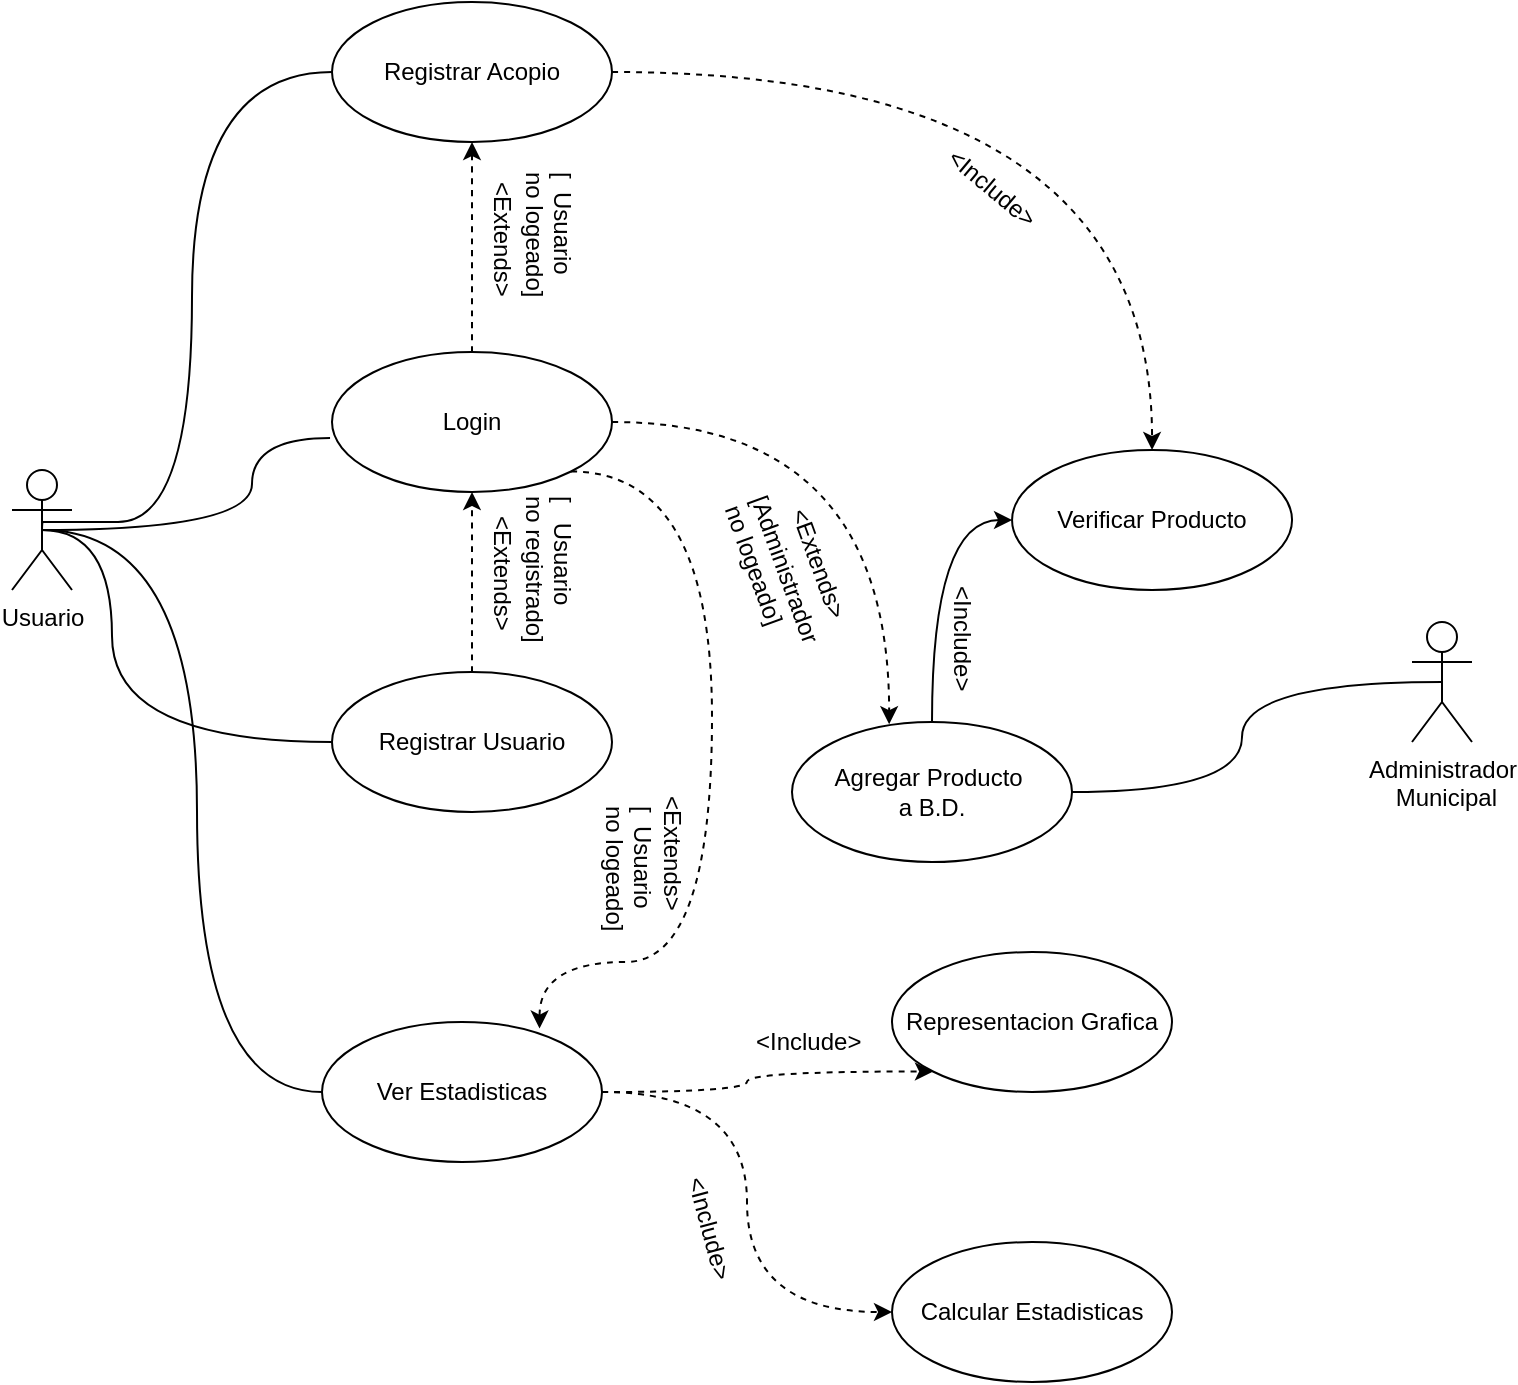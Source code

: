<mxfile version="10.6.7" type="google"><diagram id="nZCXXCtA39oN1x8f1LgC" name="Page-1"><mxGraphModel dx="1200" dy="646" grid="1" gridSize="10" guides="1" tooltips="1" connect="1" arrows="1" fold="1" page="1" pageScale="1" pageWidth="827" pageHeight="1169" math="0" shadow="0"><root><mxCell id="0"/><mxCell id="1" parent="0"/><mxCell id="S8mFRPgBjVTuMKwwFq9c-46" style="edgeStyle=orthogonalEdgeStyle;curved=1;rounded=0;orthogonalLoop=1;jettySize=auto;html=1;exitX=0.5;exitY=0.5;exitDx=0;exitDy=0;exitPerimeter=0;endArrow=none;endFill=0;entryX=0;entryY=0.5;entryDx=0;entryDy=0;" parent="1" source="S8mFRPgBjVTuMKwwFq9c-1" target="S8mFRPgBjVTuMKwwFq9c-13" edge="1"><mxGeometry relative="1" as="geometry"><mxPoint x="190" y="119.765" as="targetPoint"/><Array as="points"><mxPoint x="56" y="350"/><mxPoint x="130" y="350"/><mxPoint x="130" y="124"/></Array></mxGeometry></mxCell><mxCell id="S8mFRPgBjVTuMKwwFq9c-47" style="edgeStyle=orthogonalEdgeStyle;curved=1;rounded=0;orthogonalLoop=1;jettySize=auto;html=1;exitX=0.5;exitY=0.5;exitDx=0;exitDy=0;exitPerimeter=0;entryX=-0.007;entryY=0.614;entryDx=0;entryDy=0;endArrow=none;endFill=0;entryPerimeter=0;" parent="1" source="S8mFRPgBjVTuMKwwFq9c-1" target="S8mFRPgBjVTuMKwwFq9c-15" edge="1"><mxGeometry relative="1" as="geometry"><Array as="points"><mxPoint x="160" y="354"/><mxPoint x="160" y="308"/></Array></mxGeometry></mxCell><mxCell id="S8mFRPgBjVTuMKwwFq9c-48" style="edgeStyle=orthogonalEdgeStyle;curved=1;rounded=0;orthogonalLoop=1;jettySize=auto;html=1;exitX=0.5;exitY=0.5;exitDx=0;exitDy=0;exitPerimeter=0;entryX=0;entryY=0.5;entryDx=0;entryDy=0;endArrow=none;endFill=0;" parent="1" source="S8mFRPgBjVTuMKwwFq9c-1" target="S8mFRPgBjVTuMKwwFq9c-17" edge="1"><mxGeometry relative="1" as="geometry"><Array as="points"><mxPoint x="90" y="354"/><mxPoint x="90" y="460"/></Array></mxGeometry></mxCell><mxCell id="S8mFRPgBjVTuMKwwFq9c-55" style="edgeStyle=orthogonalEdgeStyle;curved=1;rounded=0;orthogonalLoop=1;jettySize=auto;html=1;exitX=0.5;exitY=0.5;exitDx=0;exitDy=0;exitPerimeter=0;entryX=0;entryY=0.5;entryDx=0;entryDy=0;endArrow=none;endFill=0;" parent="1" source="S8mFRPgBjVTuMKwwFq9c-1" target="S8mFRPgBjVTuMKwwFq9c-54" edge="1"><mxGeometry relative="1" as="geometry"/></mxCell><mxCell id="S8mFRPgBjVTuMKwwFq9c-1" value="Usuario&lt;br&gt;&lt;br&gt;" style="shape=umlActor;verticalLabelPosition=bottom;labelBackgroundColor=#ffffff;verticalAlign=top;html=1;outlineConnect=0;" parent="1" vertex="1"><mxGeometry x="40" y="324" width="30" height="60" as="geometry"/></mxCell><mxCell id="S8mFRPgBjVTuMKwwFq9c-49" style="edgeStyle=orthogonalEdgeStyle;curved=1;rounded=0;orthogonalLoop=1;jettySize=auto;html=1;exitX=0.5;exitY=0.5;exitDx=0;exitDy=0;exitPerimeter=0;entryX=1;entryY=0.5;entryDx=0;entryDy=0;endArrow=none;endFill=0;" parent="1" source="S8mFRPgBjVTuMKwwFq9c-2" target="S8mFRPgBjVTuMKwwFq9c-19" edge="1"><mxGeometry relative="1" as="geometry"/></mxCell><mxCell id="S8mFRPgBjVTuMKwwFq9c-2" value="Administrador&lt;br&gt;&amp;nbsp;Municipal" style="shape=umlActor;verticalLabelPosition=bottom;labelBackgroundColor=#ffffff;verticalAlign=top;html=1;outlineConnect=0;" parent="1" vertex="1"><mxGeometry x="740" y="400" width="30" height="60" as="geometry"/></mxCell><mxCell id="Sb2EvMweQNcnQHs8DPPV-1" style="edgeStyle=orthogonalEdgeStyle;orthogonalLoop=1;jettySize=auto;html=1;exitX=1;exitY=0.5;exitDx=0;exitDy=0;curved=1;dashed=1;" edge="1" parent="1" source="S8mFRPgBjVTuMKwwFq9c-13" target="S8mFRPgBjVTuMKwwFq9c-18"><mxGeometry relative="1" as="geometry"/></mxCell><mxCell id="S8mFRPgBjVTuMKwwFq9c-13" value="Registrar Acopio" style="ellipse;whiteSpace=wrap;html=1;" parent="1" vertex="1"><mxGeometry x="200" y="90" width="140" height="70" as="geometry"/></mxCell><mxCell id="S8mFRPgBjVTuMKwwFq9c-31" style="edgeStyle=orthogonalEdgeStyle;curved=1;rounded=0;orthogonalLoop=1;jettySize=auto;html=1;exitX=0.5;exitY=0;exitDx=0;exitDy=0;entryX=0.5;entryY=1;entryDx=0;entryDy=0;dashed=1;" parent="1" source="S8mFRPgBjVTuMKwwFq9c-15" target="S8mFRPgBjVTuMKwwFq9c-13" edge="1"><mxGeometry relative="1" as="geometry"><Array as="points"><mxPoint x="270" y="240"/><mxPoint x="270" y="240"/></Array></mxGeometry></mxCell><mxCell id="S8mFRPgBjVTuMKwwFq9c-57" style="edgeStyle=orthogonalEdgeStyle;curved=1;rounded=0;orthogonalLoop=1;jettySize=auto;html=1;exitX=1;exitY=1;exitDx=0;exitDy=0;entryX=0.777;entryY=0.047;entryDx=0;entryDy=0;endArrow=classic;endFill=1;dashed=1;entryPerimeter=0;" parent="1" source="S8mFRPgBjVTuMKwwFq9c-15" target="S8mFRPgBjVTuMKwwFq9c-54" edge="1"><mxGeometry relative="1" as="geometry"><Array as="points"><mxPoint x="390" y="324"/><mxPoint x="390" y="570"/><mxPoint x="304" y="570"/></Array></mxGeometry></mxCell><mxCell id="0f28ULiRSirDS1LaQTf6-1" style="edgeStyle=orthogonalEdgeStyle;rounded=0;orthogonalLoop=1;jettySize=auto;html=1;exitX=1;exitY=0.5;exitDx=0;exitDy=0;entryX=0.347;entryY=0.016;entryDx=0;entryDy=0;entryPerimeter=0;dashed=1;curved=1;" parent="1" source="S8mFRPgBjVTuMKwwFq9c-15" target="S8mFRPgBjVTuMKwwFq9c-19" edge="1"><mxGeometry relative="1" as="geometry"/></mxCell><mxCell id="S8mFRPgBjVTuMKwwFq9c-15" value="Login" style="ellipse;whiteSpace=wrap;html=1;" parent="1" vertex="1"><mxGeometry x="200" y="265" width="140" height="70" as="geometry"/></mxCell><mxCell id="S8mFRPgBjVTuMKwwFq9c-29" style="edgeStyle=orthogonalEdgeStyle;rounded=0;orthogonalLoop=1;jettySize=auto;html=1;exitX=0.5;exitY=0;exitDx=0;exitDy=0;entryX=0.5;entryY=1;entryDx=0;entryDy=0;curved=1;dashed=1;" parent="1" source="S8mFRPgBjVTuMKwwFq9c-17" target="S8mFRPgBjVTuMKwwFq9c-15" edge="1"><mxGeometry relative="1" as="geometry"><Array as="points"><mxPoint x="270" y="390"/><mxPoint x="270" y="390"/></Array></mxGeometry></mxCell><mxCell id="S8mFRPgBjVTuMKwwFq9c-17" value="Registrar Usuario" style="ellipse;whiteSpace=wrap;html=1;" parent="1" vertex="1"><mxGeometry x="200" y="425" width="140" height="70" as="geometry"/></mxCell><mxCell id="S8mFRPgBjVTuMKwwFq9c-18" value="Verificar Producto" style="ellipse;whiteSpace=wrap;html=1;" parent="1" vertex="1"><mxGeometry x="540.029" y="314" width="140" height="70" as="geometry"/></mxCell><mxCell id="S8mFRPgBjVTuMKwwFq9c-50" style="edgeStyle=orthogonalEdgeStyle;curved=1;rounded=0;orthogonalLoop=1;jettySize=auto;html=1;exitX=0.5;exitY=0;exitDx=0;exitDy=0;entryX=0;entryY=0.5;entryDx=0;entryDy=0;endArrow=classic;endFill=1;" parent="1" source="S8mFRPgBjVTuMKwwFq9c-19" target="S8mFRPgBjVTuMKwwFq9c-18" edge="1"><mxGeometry relative="1" as="geometry"/></mxCell><mxCell id="S8mFRPgBjVTuMKwwFq9c-19" value="Agregar Producto&amp;nbsp;&lt;br&gt;a B.D.&lt;br&gt;" style="ellipse;whiteSpace=wrap;html=1;" parent="1" vertex="1"><mxGeometry x="430" y="450" width="140" height="70" as="geometry"/></mxCell><mxCell id="S8mFRPgBjVTuMKwwFq9c-27" value="&amp;lt;Extends&amp;gt;" style="text;html=1;resizable=0;points=[];autosize=1;align=left;verticalAlign=top;spacingTop=-4;rotation=90;" parent="1" vertex="1"><mxGeometry x="250" y="203" width="70" height="20" as="geometry"/></mxCell><mxCell id="S8mFRPgBjVTuMKwwFq9c-28" value="[&amp;nbsp; Usuario &lt;br&gt;no logeado]" style="text;html=1;resizable=0;points=[];autosize=1;align=left;verticalAlign=top;spacingTop=-4;rotation=90;strokeColor=none;fillColor=none;" parent="1" vertex="1"><mxGeometry x="270" y="198" width="80" height="30" as="geometry"/></mxCell><mxCell id="S8mFRPgBjVTuMKwwFq9c-34" value="&amp;lt;Extends&amp;gt;" style="text;html=1;resizable=0;points=[];autosize=1;align=left;verticalAlign=top;spacingTop=-4;rotation=90;" parent="1" vertex="1"><mxGeometry x="250" y="370" width="70" height="20" as="geometry"/></mxCell><mxCell id="S8mFRPgBjVTuMKwwFq9c-35" value="[&amp;nbsp; &amp;nbsp;Usuario&amp;nbsp;&lt;br&gt;no registrado]&lt;br&gt;" style="text;html=1;resizable=0;points=[];autosize=1;align=left;verticalAlign=top;spacingTop=-4;rotation=90;" parent="1" vertex="1"><mxGeometry x="265" y="365" width="90" height="30" as="geometry"/></mxCell><mxCell id="S8mFRPgBjVTuMKwwFq9c-44" value="&amp;lt;Include&amp;gt;" style="text;html=1;resizable=0;points=[];autosize=1;align=left;verticalAlign=top;spacingTop=-4;rotation=40;" parent="1" vertex="1"><mxGeometry x="500" y="178" width="70" height="20" as="geometry"/></mxCell><mxCell id="S8mFRPgBjVTuMKwwFq9c-51" value="&amp;lt;Include&amp;gt;" style="text;html=1;resizable=0;points=[];autosize=1;align=left;verticalAlign=top;spacingTop=-4;rotation=90;direction=south;" parent="1" vertex="1"><mxGeometry x="480" y="355" width="20" height="70" as="geometry"/></mxCell><mxCell id="S8mFRPgBjVTuMKwwFq9c-66" style="edgeStyle=orthogonalEdgeStyle;curved=1;rounded=0;orthogonalLoop=1;jettySize=auto;html=1;exitX=1;exitY=0.5;exitDx=0;exitDy=0;entryX=0;entryY=1;entryDx=0;entryDy=0;dashed=1;endArrow=classic;endFill=1;" parent="1" source="S8mFRPgBjVTuMKwwFq9c-54" target="S8mFRPgBjVTuMKwwFq9c-64" edge="1"><mxGeometry relative="1" as="geometry"/></mxCell><mxCell id="S8mFRPgBjVTuMKwwFq9c-67" style="edgeStyle=orthogonalEdgeStyle;curved=1;rounded=0;orthogonalLoop=1;jettySize=auto;html=1;exitX=1;exitY=0.5;exitDx=0;exitDy=0;entryX=0;entryY=0.5;entryDx=0;entryDy=0;dashed=1;endArrow=classic;endFill=1;" parent="1" source="S8mFRPgBjVTuMKwwFq9c-54" target="S8mFRPgBjVTuMKwwFq9c-63" edge="1"><mxGeometry relative="1" as="geometry"/></mxCell><mxCell id="S8mFRPgBjVTuMKwwFq9c-54" value="Ver Estadisticas" style="ellipse;whiteSpace=wrap;html=1;strokeColor=#000000;fillColor=none;" parent="1" vertex="1"><mxGeometry x="195" y="600" width="140" height="70" as="geometry"/></mxCell><mxCell id="S8mFRPgBjVTuMKwwFq9c-59" value="&amp;lt;Extends&amp;gt;" style="text;html=1;resizable=0;points=[];autosize=1;align=left;verticalAlign=top;spacingTop=-4;rotation=90;" parent="1" vertex="1"><mxGeometry x="335" y="510" width="70" height="20" as="geometry"/></mxCell><mxCell id="S8mFRPgBjVTuMKwwFq9c-60" value="[&amp;nbsp; Usuario &lt;br&gt;no logeado]" style="text;html=1;resizable=0;points=[];autosize=1;align=left;verticalAlign=top;spacingTop=-4;rotation=90;strokeColor=none;fillColor=none;" parent="1" vertex="1"><mxGeometry x="310" y="515" width="80" height="30" as="geometry"/></mxCell><mxCell id="S8mFRPgBjVTuMKwwFq9c-63" value="Calcular Estadisticas" style="ellipse;whiteSpace=wrap;html=1;strokeColor=#000000;fillColor=none;" parent="1" vertex="1"><mxGeometry x="480" y="710" width="140" height="70" as="geometry"/></mxCell><mxCell id="S8mFRPgBjVTuMKwwFq9c-64" value="Representacion Grafica" style="ellipse;whiteSpace=wrap;html=1;strokeColor=#000000;fillColor=none;" parent="1" vertex="1"><mxGeometry x="480" y="565" width="140" height="70" as="geometry"/></mxCell><mxCell id="S8mFRPgBjVTuMKwwFq9c-68" value="&amp;lt;Include&amp;gt;" style="text;html=1;resizable=0;points=[];autosize=1;align=left;verticalAlign=top;spacingTop=-4;" parent="1" vertex="1"><mxGeometry x="410" y="600" width="70" height="20" as="geometry"/></mxCell><mxCell id="S8mFRPgBjVTuMKwwFq9c-69" value="&amp;lt;Include&amp;gt;" style="text;html=1;resizable=0;points=[];autosize=1;align=left;verticalAlign=top;spacingTop=-4;rotation=75;" parent="1" vertex="1"><mxGeometry x="355" y="700" width="70" height="20" as="geometry"/></mxCell><mxCell id="0f28ULiRSirDS1LaQTf6-2" value="&amp;lt;Extends&amp;gt;" style="text;html=1;resizable=0;points=[];autosize=1;align=left;verticalAlign=top;spacingTop=-4;rotation=70;" parent="1" vertex="1"><mxGeometry x="410" y="365" width="70" height="20" as="geometry"/></mxCell><mxCell id="0f28ULiRSirDS1LaQTf6-3" value="[Administrador&amp;nbsp;&lt;br&gt;no logeado]&lt;br&gt;" style="text;html=1;resizable=0;points=[];autosize=1;align=left;verticalAlign=top;spacingTop=-4;rotation=70;" parent="1" vertex="1"><mxGeometry x="375" y="369" width="100" height="30" as="geometry"/></mxCell></root></mxGraphModel></diagram></mxfile>